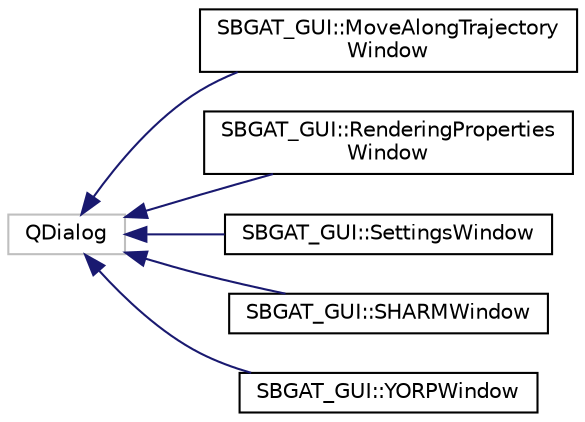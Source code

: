 digraph "Graphical Class Hierarchy"
{
  edge [fontname="Helvetica",fontsize="10",labelfontname="Helvetica",labelfontsize="10"];
  node [fontname="Helvetica",fontsize="10",shape=record];
  rankdir="LR";
  Node7 [label="QDialog",height=0.2,width=0.4,color="grey75", fillcolor="white", style="filled"];
  Node7 -> Node0 [dir="back",color="midnightblue",fontsize="10",style="solid",fontname="Helvetica"];
  Node0 [label="SBGAT_GUI::MoveAlongTrajectory\lWindow",height=0.2,width=0.4,color="black", fillcolor="white", style="filled",URL="$class_s_b_g_a_t___g_u_i_1_1_move_along_trajectory_window.html",tooltip="MoveAlongTrajectoryWindow class enabling spacecraft motion along precomputed trajectories. "];
  Node7 -> Node9 [dir="back",color="midnightblue",fontsize="10",style="solid",fontname="Helvetica"];
  Node9 [label="SBGAT_GUI::RenderingProperties\lWindow",height=0.2,width=0.4,color="black", fillcolor="white", style="filled",URL="$class_s_b_g_a_t___g_u_i_1_1_rendering_properties_window.html",tooltip="RenderingPropertiesWindow. "];
  Node7 -> Node10 [dir="back",color="midnightblue",fontsize="10",style="solid",fontname="Helvetica"];
  Node10 [label="SBGAT_GUI::SettingsWindow",height=0.2,width=0.4,color="black", fillcolor="white", style="filled",URL="$class_s_b_g_a_t___g_u_i_1_1_settings_window.html",tooltip="SettingsWindow class enabling preferences setting. "];
  Node7 -> Node11 [dir="back",color="midnightblue",fontsize="10",style="solid",fontname="Helvetica"];
  Node11 [label="SBGAT_GUI::SHARMWindow",height=0.2,width=0.4,color="black", fillcolor="white", style="filled",URL="$class_s_b_g_a_t___g_u_i_1_1_s_h_a_r_m_window.html",tooltip="SHARMWindow class defining a window where a user can specificy the inputs to a spherical harmonics gr..."];
  Node7 -> Node12 [dir="back",color="midnightblue",fontsize="10",style="solid",fontname="Helvetica"];
  Node12 [label="SBGAT_GUI::YORPWindow",height=0.2,width=0.4,color="black", fillcolor="white", style="filled",URL="$class_s_b_g_a_t___g_u_i_1_1_y_o_r_p_window.html",tooltip="YORPWindow class defining a window where a user can specificy the inputs to a YORP coefficients compu..."];
}
